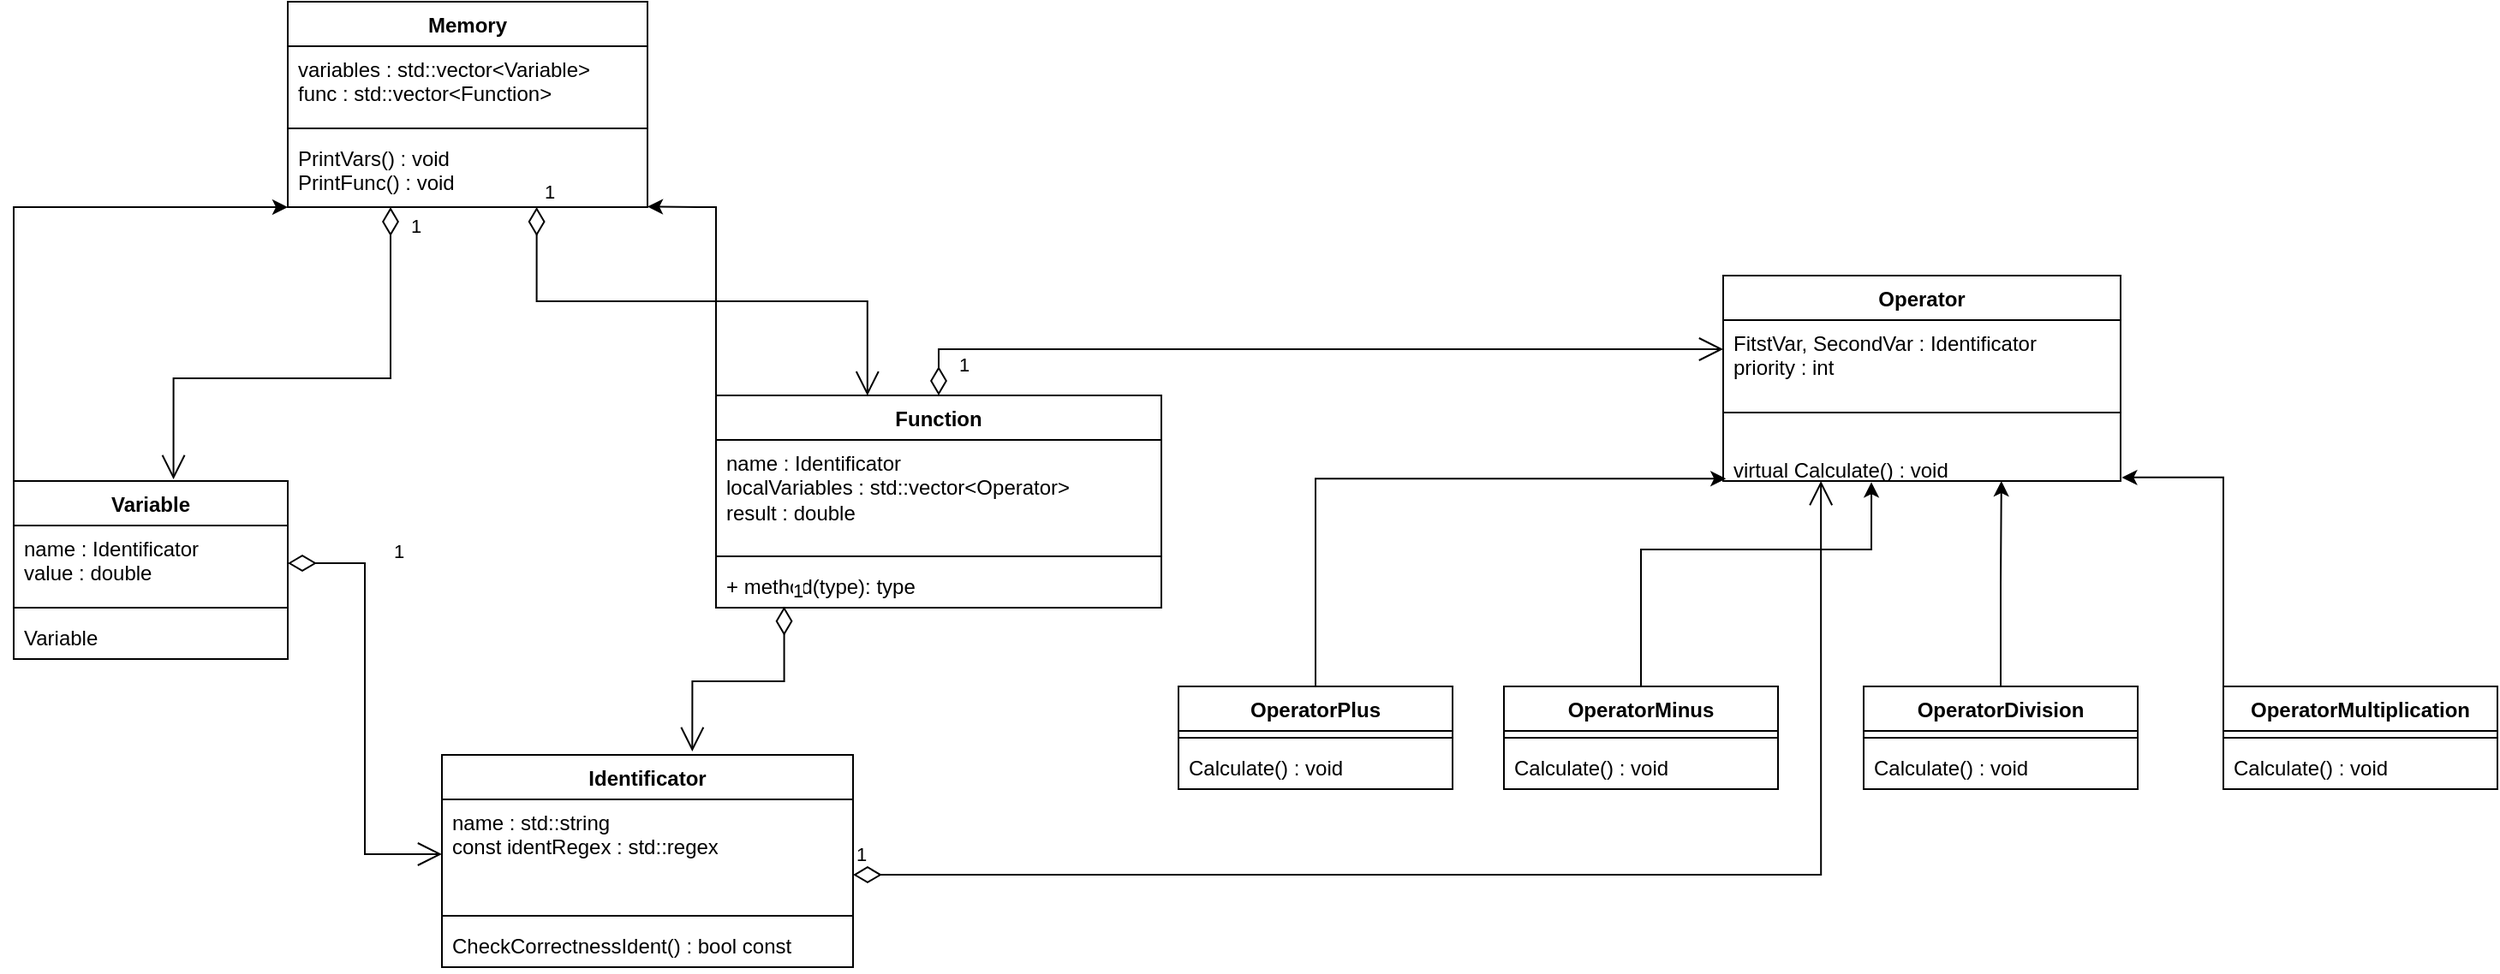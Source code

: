 <mxfile version="21.2.9" type="github">
  <diagram name="Страница 1" id="x9g9l3usQ-QOyfGejqmz">
    <mxGraphModel dx="1687" dy="5617" grid="1" gridSize="10" guides="1" tooltips="1" connect="1" arrows="1" fold="1" page="1" pageScale="1" pageWidth="3300" pageHeight="4681" math="0" shadow="0">
      <root>
        <mxCell id="0" />
        <mxCell id="1" parent="0" />
        <mxCell id="ym8uFMl7tPYBPbURHmON-7" value="Memory" style="swimlane;fontStyle=1;align=center;verticalAlign=top;childLayout=stackLayout;horizontal=1;startSize=26;horizontalStack=0;resizeParent=1;resizeParentMax=0;resizeLast=0;collapsible=1;marginBottom=0;whiteSpace=wrap;html=1;" parent="1" vertex="1">
          <mxGeometry x="310" y="-1150" width="210" height="120" as="geometry" />
        </mxCell>
        <mxCell id="ym8uFMl7tPYBPbURHmON-8" value="variables : std::vector&amp;lt;Variable&amp;gt;&lt;br&gt;func : std::vector&amp;lt;Function&amp;gt;" style="text;strokeColor=none;fillColor=none;align=left;verticalAlign=top;spacingLeft=4;spacingRight=4;overflow=hidden;rotatable=0;points=[[0,0.5],[1,0.5]];portConstraint=eastwest;whiteSpace=wrap;html=1;" parent="ym8uFMl7tPYBPbURHmON-7" vertex="1">
          <mxGeometry y="26" width="210" height="44" as="geometry" />
        </mxCell>
        <mxCell id="ym8uFMl7tPYBPbURHmON-9" value="" style="line;strokeWidth=1;fillColor=none;align=left;verticalAlign=middle;spacingTop=-1;spacingLeft=3;spacingRight=3;rotatable=0;labelPosition=right;points=[];portConstraint=eastwest;strokeColor=inherit;" parent="ym8uFMl7tPYBPbURHmON-7" vertex="1">
          <mxGeometry y="70" width="210" height="8" as="geometry" />
        </mxCell>
        <mxCell id="ym8uFMl7tPYBPbURHmON-10" value="PrintVars() : void&lt;br&gt;PrintFunc() : void" style="text;strokeColor=none;fillColor=none;align=left;verticalAlign=top;spacingLeft=4;spacingRight=4;overflow=hidden;rotatable=0;points=[[0,0.5],[1,0.5]];portConstraint=eastwest;whiteSpace=wrap;html=1;" parent="ym8uFMl7tPYBPbURHmON-7" vertex="1">
          <mxGeometry y="78" width="210" height="42" as="geometry" />
        </mxCell>
        <mxCell id="ym8uFMl7tPYBPbURHmON-17" value="Identificator" style="swimlane;fontStyle=1;align=center;verticalAlign=top;childLayout=stackLayout;horizontal=1;startSize=26;horizontalStack=0;resizeParent=1;resizeParentMax=0;resizeLast=0;collapsible=1;marginBottom=0;whiteSpace=wrap;html=1;" parent="1" vertex="1">
          <mxGeometry x="400" y="-710" width="240" height="124" as="geometry" />
        </mxCell>
        <mxCell id="ym8uFMl7tPYBPbURHmON-18" value="name : std::string&lt;br&gt;const identRegex : std::regex" style="text;strokeColor=none;fillColor=none;align=left;verticalAlign=top;spacingLeft=4;spacingRight=4;overflow=hidden;rotatable=0;points=[[0,0.5],[1,0.5]];portConstraint=eastwest;whiteSpace=wrap;html=1;" parent="ym8uFMl7tPYBPbURHmON-17" vertex="1">
          <mxGeometry y="26" width="240" height="64" as="geometry" />
        </mxCell>
        <mxCell id="ym8uFMl7tPYBPbURHmON-19" value="" style="line;strokeWidth=1;fillColor=none;align=left;verticalAlign=middle;spacingTop=-1;spacingLeft=3;spacingRight=3;rotatable=0;labelPosition=right;points=[];portConstraint=eastwest;strokeColor=inherit;" parent="ym8uFMl7tPYBPbURHmON-17" vertex="1">
          <mxGeometry y="90" width="240" height="8" as="geometry" />
        </mxCell>
        <mxCell id="ym8uFMl7tPYBPbURHmON-20" value="СheckСorrectnessIdent() : bool const" style="text;strokeColor=none;fillColor=none;align=left;verticalAlign=top;spacingLeft=4;spacingRight=4;overflow=hidden;rotatable=0;points=[[0,0.5],[1,0.5]];portConstraint=eastwest;whiteSpace=wrap;html=1;" parent="ym8uFMl7tPYBPbURHmON-17" vertex="1">
          <mxGeometry y="98" width="240" height="26" as="geometry" />
        </mxCell>
        <mxCell id="ym8uFMl7tPYBPbURHmON-22" value="1" style="endArrow=open;html=1;endSize=12;startArrow=diamondThin;startSize=14;startFill=0;edgeStyle=orthogonalEdgeStyle;align=left;verticalAlign=bottom;rounded=0;entryX=0;entryY=0.5;entryDx=0;entryDy=0;exitX=1;exitY=0.5;exitDx=0;exitDy=0;" parent="1" source="ym8uFMl7tPYBPbURHmON-34" target="ym8uFMl7tPYBPbURHmON-18" edge="1">
          <mxGeometry x="-0.638" y="15" relative="1" as="geometry">
            <mxPoint x="324" y="-832" as="sourcePoint" />
            <mxPoint x="440" y="-920" as="targetPoint" />
            <Array as="points" />
            <mxPoint as="offset" />
          </mxGeometry>
        </mxCell>
        <mxCell id="ym8uFMl7tPYBPbURHmON-24" value="1" style="endArrow=open;html=1;endSize=12;startArrow=diamondThin;startSize=14;startFill=0;edgeStyle=orthogonalEdgeStyle;align=left;verticalAlign=bottom;rounded=0;entryX=0.583;entryY=-0.01;entryDx=0;entryDy=0;entryPerimeter=0;" parent="1" source="ym8uFMl7tPYBPbURHmON-10" target="ym8uFMl7tPYBPbURHmON-33" edge="1">
          <mxGeometry x="-0.86" y="10" relative="1" as="geometry">
            <mxPoint x="370" y="-910" as="sourcePoint" />
            <mxPoint x="244" y="-880" as="targetPoint" />
            <Array as="points">
              <mxPoint x="370" y="-930" />
              <mxPoint x="243" y="-930" />
            </Array>
            <mxPoint as="offset" />
          </mxGeometry>
        </mxCell>
        <mxCell id="qElUNPFrPPp3Bcx7s2i_-33" style="edgeStyle=orthogonalEdgeStyle;rounded=0;orthogonalLoop=1;jettySize=auto;html=1;exitX=0;exitY=0;exitDx=0;exitDy=0;entryX=1;entryY=0.993;entryDx=0;entryDy=0;entryPerimeter=0;" edge="1" parent="1" source="ym8uFMl7tPYBPbURHmON-25" target="ym8uFMl7tPYBPbURHmON-10">
          <mxGeometry relative="1" as="geometry">
            <Array as="points">
              <mxPoint x="550" y="-1030" />
              <mxPoint x="520" y="-1030" />
            </Array>
          </mxGeometry>
        </mxCell>
        <mxCell id="ym8uFMl7tPYBPbURHmON-25" value="Function" style="swimlane;fontStyle=1;align=center;verticalAlign=top;childLayout=stackLayout;horizontal=1;startSize=26;horizontalStack=0;resizeParent=1;resizeParentMax=0;resizeLast=0;collapsible=1;marginBottom=0;whiteSpace=wrap;html=1;" parent="1" vertex="1">
          <mxGeometry x="560" y="-920" width="260" height="124" as="geometry" />
        </mxCell>
        <mxCell id="ym8uFMl7tPYBPbURHmON-26" value="name : Identificator&lt;br&gt;localVariables : std::vector&amp;lt;Operator&amp;gt;&lt;br&gt;result : double" style="text;strokeColor=none;fillColor=none;align=left;verticalAlign=top;spacingLeft=4;spacingRight=4;overflow=hidden;rotatable=0;points=[[0,0.5],[1,0.5]];portConstraint=eastwest;whiteSpace=wrap;html=1;" parent="ym8uFMl7tPYBPbURHmON-25" vertex="1">
          <mxGeometry y="26" width="260" height="64" as="geometry" />
        </mxCell>
        <mxCell id="ym8uFMl7tPYBPbURHmON-27" value="" style="line;strokeWidth=1;fillColor=none;align=left;verticalAlign=middle;spacingTop=-1;spacingLeft=3;spacingRight=3;rotatable=0;labelPosition=right;points=[];portConstraint=eastwest;strokeColor=inherit;" parent="ym8uFMl7tPYBPbURHmON-25" vertex="1">
          <mxGeometry y="90" width="260" height="8" as="geometry" />
        </mxCell>
        <mxCell id="ym8uFMl7tPYBPbURHmON-28" value="+ method(type): type" style="text;strokeColor=none;fillColor=none;align=left;verticalAlign=top;spacingLeft=4;spacingRight=4;overflow=hidden;rotatable=0;points=[[0,0.5],[1,0.5]];portConstraint=eastwest;whiteSpace=wrap;html=1;" parent="ym8uFMl7tPYBPbURHmON-25" vertex="1">
          <mxGeometry y="98" width="260" height="26" as="geometry" />
        </mxCell>
        <mxCell id="qElUNPFrPPp3Bcx7s2i_-32" style="edgeStyle=orthogonalEdgeStyle;rounded=0;orthogonalLoop=1;jettySize=auto;html=1;exitX=0;exitY=0;exitDx=0;exitDy=0;entryX=0;entryY=1;entryDx=0;entryDy=0;" edge="1" parent="1" source="ym8uFMl7tPYBPbURHmON-33" target="ym8uFMl7tPYBPbURHmON-7">
          <mxGeometry relative="1" as="geometry">
            <Array as="points">
              <mxPoint x="150" y="-1030" />
            </Array>
          </mxGeometry>
        </mxCell>
        <mxCell id="ym8uFMl7tPYBPbURHmON-33" value="Variable" style="swimlane;fontStyle=1;align=center;verticalAlign=top;childLayout=stackLayout;horizontal=1;startSize=26;horizontalStack=0;resizeParent=1;resizeParentMax=0;resizeLast=0;collapsible=1;marginBottom=0;whiteSpace=wrap;html=1;" parent="1" vertex="1">
          <mxGeometry x="150" y="-870" width="160" height="104" as="geometry" />
        </mxCell>
        <mxCell id="ym8uFMl7tPYBPbURHmON-34" value="name : Identificator&lt;br&gt;value : double" style="text;strokeColor=none;fillColor=none;align=left;verticalAlign=top;spacingLeft=4;spacingRight=4;overflow=hidden;rotatable=0;points=[[0,0.5],[1,0.5]];portConstraint=eastwest;whiteSpace=wrap;html=1;" parent="ym8uFMl7tPYBPbURHmON-33" vertex="1">
          <mxGeometry y="26" width="160" height="44" as="geometry" />
        </mxCell>
        <mxCell id="ym8uFMl7tPYBPbURHmON-35" value="" style="line;strokeWidth=1;fillColor=none;align=left;verticalAlign=middle;spacingTop=-1;spacingLeft=3;spacingRight=3;rotatable=0;labelPosition=right;points=[];portConstraint=eastwest;strokeColor=inherit;" parent="ym8uFMl7tPYBPbURHmON-33" vertex="1">
          <mxGeometry y="70" width="160" height="8" as="geometry" />
        </mxCell>
        <mxCell id="ym8uFMl7tPYBPbURHmON-36" value="Variable" style="text;strokeColor=none;fillColor=none;align=left;verticalAlign=top;spacingLeft=4;spacingRight=4;overflow=hidden;rotatable=0;points=[[0,0.5],[1,0.5]];portConstraint=eastwest;whiteSpace=wrap;html=1;" parent="ym8uFMl7tPYBPbURHmON-33" vertex="1">
          <mxGeometry y="78" width="160" height="26" as="geometry" />
        </mxCell>
        <mxCell id="qElUNPFrPPp3Bcx7s2i_-1" value="Operator&lt;br&gt;" style="swimlane;fontStyle=1;align=center;verticalAlign=top;childLayout=stackLayout;horizontal=1;startSize=26;horizontalStack=0;resizeParent=1;resizeParentMax=0;resizeLast=0;collapsible=1;marginBottom=0;whiteSpace=wrap;html=1;" vertex="1" parent="1">
          <mxGeometry x="1148" y="-990" width="232" height="120" as="geometry" />
        </mxCell>
        <mxCell id="qElUNPFrPPp3Bcx7s2i_-2" value="FitstVar, SecondVar : Identificator&lt;br&gt;priority : int" style="text;strokeColor=none;fillColor=none;align=left;verticalAlign=top;spacingLeft=4;spacingRight=4;overflow=hidden;rotatable=0;points=[[0,0.5],[1,0.5]];portConstraint=eastwest;whiteSpace=wrap;html=1;" vertex="1" parent="qElUNPFrPPp3Bcx7s2i_-1">
          <mxGeometry y="26" width="232" height="34" as="geometry" />
        </mxCell>
        <mxCell id="qElUNPFrPPp3Bcx7s2i_-3" value="" style="line;strokeWidth=1;fillColor=none;align=left;verticalAlign=middle;spacingTop=-1;spacingLeft=3;spacingRight=3;rotatable=0;labelPosition=right;points=[];portConstraint=eastwest;strokeColor=inherit;" vertex="1" parent="qElUNPFrPPp3Bcx7s2i_-1">
          <mxGeometry y="60" width="232" height="40" as="geometry" />
        </mxCell>
        <mxCell id="qElUNPFrPPp3Bcx7s2i_-4" value="virtual Calculate() : void" style="text;strokeColor=none;fillColor=none;align=left;verticalAlign=top;spacingLeft=4;spacingRight=4;overflow=hidden;rotatable=0;points=[[0,0.5],[1,0.5]];portConstraint=eastwest;whiteSpace=wrap;html=1;" vertex="1" parent="qElUNPFrPPp3Bcx7s2i_-1">
          <mxGeometry y="100" width="232" height="20" as="geometry" />
        </mxCell>
        <mxCell id="qElUNPFrPPp3Bcx7s2i_-29" style="edgeStyle=orthogonalEdgeStyle;rounded=0;orthogonalLoop=1;jettySize=auto;html=1;exitX=0.5;exitY=0;exitDx=0;exitDy=0;entryX=0.007;entryY=0.931;entryDx=0;entryDy=0;entryPerimeter=0;" edge="1" parent="1" source="qElUNPFrPPp3Bcx7s2i_-5" target="qElUNPFrPPp3Bcx7s2i_-4">
          <mxGeometry relative="1" as="geometry" />
        </mxCell>
        <mxCell id="qElUNPFrPPp3Bcx7s2i_-5" value="OperatorPlus" style="swimlane;fontStyle=1;align=center;verticalAlign=top;childLayout=stackLayout;horizontal=1;startSize=26;horizontalStack=0;resizeParent=1;resizeParentMax=0;resizeLast=0;collapsible=1;marginBottom=0;whiteSpace=wrap;html=1;" vertex="1" parent="1">
          <mxGeometry x="830" y="-750" width="160" height="60" as="geometry" />
        </mxCell>
        <mxCell id="qElUNPFrPPp3Bcx7s2i_-7" value="" style="line;strokeWidth=1;fillColor=none;align=left;verticalAlign=middle;spacingTop=-1;spacingLeft=3;spacingRight=3;rotatable=0;labelPosition=right;points=[];portConstraint=eastwest;strokeColor=inherit;" vertex="1" parent="qElUNPFrPPp3Bcx7s2i_-5">
          <mxGeometry y="26" width="160" height="8" as="geometry" />
        </mxCell>
        <mxCell id="qElUNPFrPPp3Bcx7s2i_-8" value="Calculate() : void" style="text;strokeColor=none;fillColor=none;align=left;verticalAlign=top;spacingLeft=4;spacingRight=4;overflow=hidden;rotatable=0;points=[[0,0.5],[1,0.5]];portConstraint=eastwest;whiteSpace=wrap;html=1;" vertex="1" parent="qElUNPFrPPp3Bcx7s2i_-5">
          <mxGeometry y="34" width="160" height="26" as="geometry" />
        </mxCell>
        <mxCell id="qElUNPFrPPp3Bcx7s2i_-24" style="edgeStyle=orthogonalEdgeStyle;rounded=0;orthogonalLoop=1;jettySize=auto;html=1;exitX=0.5;exitY=0;exitDx=0;exitDy=0;entryX=0.373;entryY=1.034;entryDx=0;entryDy=0;entryPerimeter=0;" edge="1" parent="1" source="qElUNPFrPPp3Bcx7s2i_-9" target="qElUNPFrPPp3Bcx7s2i_-4">
          <mxGeometry relative="1" as="geometry">
            <Array as="points">
              <mxPoint x="1100" y="-830" />
              <mxPoint x="1235" y="-830" />
            </Array>
          </mxGeometry>
        </mxCell>
        <mxCell id="qElUNPFrPPp3Bcx7s2i_-9" value="OperatorMinus" style="swimlane;fontStyle=1;align=center;verticalAlign=top;childLayout=stackLayout;horizontal=1;startSize=26;horizontalStack=0;resizeParent=1;resizeParentMax=0;resizeLast=0;collapsible=1;marginBottom=0;whiteSpace=wrap;html=1;" vertex="1" parent="1">
          <mxGeometry x="1020" y="-750" width="160" height="60" as="geometry" />
        </mxCell>
        <mxCell id="qElUNPFrPPp3Bcx7s2i_-11" value="" style="line;strokeWidth=1;fillColor=none;align=left;verticalAlign=middle;spacingTop=-1;spacingLeft=3;spacingRight=3;rotatable=0;labelPosition=right;points=[];portConstraint=eastwest;strokeColor=inherit;" vertex="1" parent="qElUNPFrPPp3Bcx7s2i_-9">
          <mxGeometry y="26" width="160" height="8" as="geometry" />
        </mxCell>
        <mxCell id="qElUNPFrPPp3Bcx7s2i_-12" value="Calculate() : void" style="text;strokeColor=none;fillColor=none;align=left;verticalAlign=top;spacingLeft=4;spacingRight=4;overflow=hidden;rotatable=0;points=[[0,0.5],[1,0.5]];portConstraint=eastwest;whiteSpace=wrap;html=1;" vertex="1" parent="qElUNPFrPPp3Bcx7s2i_-9">
          <mxGeometry y="34" width="160" height="26" as="geometry" />
        </mxCell>
        <mxCell id="qElUNPFrPPp3Bcx7s2i_-27" style="edgeStyle=orthogonalEdgeStyle;rounded=0;orthogonalLoop=1;jettySize=auto;html=1;exitX=0.5;exitY=0;exitDx=0;exitDy=0;entryX=0.7;entryY=1;entryDx=0;entryDy=0;entryPerimeter=0;" edge="1" parent="1" source="qElUNPFrPPp3Bcx7s2i_-13" target="qElUNPFrPPp3Bcx7s2i_-4">
          <mxGeometry relative="1" as="geometry" />
        </mxCell>
        <mxCell id="qElUNPFrPPp3Bcx7s2i_-13" value="OperatorDivision" style="swimlane;fontStyle=1;align=center;verticalAlign=top;childLayout=stackLayout;horizontal=1;startSize=26;horizontalStack=0;resizeParent=1;resizeParentMax=0;resizeLast=0;collapsible=1;marginBottom=0;whiteSpace=wrap;html=1;" vertex="1" parent="1">
          <mxGeometry x="1230" y="-750" width="160" height="60" as="geometry" />
        </mxCell>
        <mxCell id="qElUNPFrPPp3Bcx7s2i_-15" value="" style="line;strokeWidth=1;fillColor=none;align=left;verticalAlign=middle;spacingTop=-1;spacingLeft=3;spacingRight=3;rotatable=0;labelPosition=right;points=[];portConstraint=eastwest;strokeColor=inherit;" vertex="1" parent="qElUNPFrPPp3Bcx7s2i_-13">
          <mxGeometry y="26" width="160" height="8" as="geometry" />
        </mxCell>
        <mxCell id="qElUNPFrPPp3Bcx7s2i_-16" value="Calculate() : void" style="text;strokeColor=none;fillColor=none;align=left;verticalAlign=top;spacingLeft=4;spacingRight=4;overflow=hidden;rotatable=0;points=[[0,0.5],[1,0.5]];portConstraint=eastwest;whiteSpace=wrap;html=1;" vertex="1" parent="qElUNPFrPPp3Bcx7s2i_-13">
          <mxGeometry y="34" width="160" height="26" as="geometry" />
        </mxCell>
        <mxCell id="qElUNPFrPPp3Bcx7s2i_-28" style="edgeStyle=orthogonalEdgeStyle;rounded=0;orthogonalLoop=1;jettySize=auto;html=1;exitX=0;exitY=0;exitDx=0;exitDy=0;entryX=1.003;entryY=0.897;entryDx=0;entryDy=0;entryPerimeter=0;" edge="1" parent="1" source="qElUNPFrPPp3Bcx7s2i_-17" target="qElUNPFrPPp3Bcx7s2i_-4">
          <mxGeometry relative="1" as="geometry" />
        </mxCell>
        <mxCell id="qElUNPFrPPp3Bcx7s2i_-17" value="OperatorMultiplication" style="swimlane;fontStyle=1;align=center;verticalAlign=top;childLayout=stackLayout;horizontal=1;startSize=26;horizontalStack=0;resizeParent=1;resizeParentMax=0;resizeLast=0;collapsible=1;marginBottom=0;whiteSpace=wrap;html=1;" vertex="1" parent="1">
          <mxGeometry x="1440" y="-750" width="160" height="60" as="geometry" />
        </mxCell>
        <mxCell id="qElUNPFrPPp3Bcx7s2i_-19" value="" style="line;strokeWidth=1;fillColor=none;align=left;verticalAlign=middle;spacingTop=-1;spacingLeft=3;spacingRight=3;rotatable=0;labelPosition=right;points=[];portConstraint=eastwest;strokeColor=inherit;" vertex="1" parent="qElUNPFrPPp3Bcx7s2i_-17">
          <mxGeometry y="26" width="160" height="8" as="geometry" />
        </mxCell>
        <mxCell id="qElUNPFrPPp3Bcx7s2i_-20" value="Calculate() : void" style="text;strokeColor=none;fillColor=none;align=left;verticalAlign=top;spacingLeft=4;spacingRight=4;overflow=hidden;rotatable=0;points=[[0,0.5],[1,0.5]];portConstraint=eastwest;whiteSpace=wrap;html=1;" vertex="1" parent="qElUNPFrPPp3Bcx7s2i_-17">
          <mxGeometry y="34" width="160" height="26" as="geometry" />
        </mxCell>
        <mxCell id="qElUNPFrPPp3Bcx7s2i_-30" value="1" style="endArrow=open;html=1;endSize=12;startArrow=diamondThin;startSize=14;startFill=0;edgeStyle=orthogonalEdgeStyle;align=left;verticalAlign=bottom;rounded=0;entryX=0;entryY=0.5;entryDx=0;entryDy=0;exitX=0.5;exitY=0;exitDx=0;exitDy=0;" edge="1" parent="1" source="ym8uFMl7tPYBPbURHmON-25" target="qElUNPFrPPp3Bcx7s2i_-2">
          <mxGeometry x="-0.96" y="-10" relative="1" as="geometry">
            <mxPoint x="740" y="-820" as="sourcePoint" />
            <mxPoint x="900" y="-820" as="targetPoint" />
            <mxPoint as="offset" />
          </mxGeometry>
        </mxCell>
        <mxCell id="qElUNPFrPPp3Bcx7s2i_-31" value="1" style="endArrow=open;html=1;endSize=12;startArrow=diamondThin;startSize=14;startFill=0;edgeStyle=orthogonalEdgeStyle;align=left;verticalAlign=bottom;rounded=0;entryX=0.34;entryY=0.001;entryDx=0;entryDy=0;entryPerimeter=0;exitX=0.692;exitY=1;exitDx=0;exitDy=0;exitPerimeter=0;" edge="1" parent="1" source="ym8uFMl7tPYBPbURHmON-10" target="ym8uFMl7tPYBPbURHmON-25">
          <mxGeometry x="-1" y="3" relative="1" as="geometry">
            <mxPoint x="450" y="-1010" as="sourcePoint" />
            <mxPoint x="800" y="-980" as="targetPoint" />
          </mxGeometry>
        </mxCell>
        <mxCell id="qElUNPFrPPp3Bcx7s2i_-34" value="1" style="endArrow=open;html=1;endSize=12;startArrow=diamondThin;startSize=14;startFill=0;edgeStyle=orthogonalEdgeStyle;align=left;verticalAlign=bottom;rounded=0;entryX=0.609;entryY=-0.016;entryDx=0;entryDy=0;entryPerimeter=0;exitX=0.153;exitY=0.978;exitDx=0;exitDy=0;exitPerimeter=0;" edge="1" parent="1" source="ym8uFMl7tPYBPbURHmON-28" target="ym8uFMl7tPYBPbURHmON-17">
          <mxGeometry x="-1" y="3" relative="1" as="geometry">
            <mxPoint x="450" y="-760" as="sourcePoint" />
            <mxPoint x="610" y="-760" as="targetPoint" />
          </mxGeometry>
        </mxCell>
        <mxCell id="qElUNPFrPPp3Bcx7s2i_-35" value="1" style="endArrow=open;html=1;endSize=12;startArrow=diamondThin;startSize=14;startFill=0;edgeStyle=orthogonalEdgeStyle;align=left;verticalAlign=bottom;rounded=0;exitX=1;exitY=0.688;exitDx=0;exitDy=0;exitPerimeter=0;entryX=0.246;entryY=1;entryDx=0;entryDy=0;entryPerimeter=0;" edge="1" parent="1" source="ym8uFMl7tPYBPbURHmON-18" target="qElUNPFrPPp3Bcx7s2i_-4">
          <mxGeometry x="-1" y="3" relative="1" as="geometry">
            <mxPoint x="930" y="-620" as="sourcePoint" />
            <mxPoint x="1100" y="-610" as="targetPoint" />
          </mxGeometry>
        </mxCell>
      </root>
    </mxGraphModel>
  </diagram>
</mxfile>
